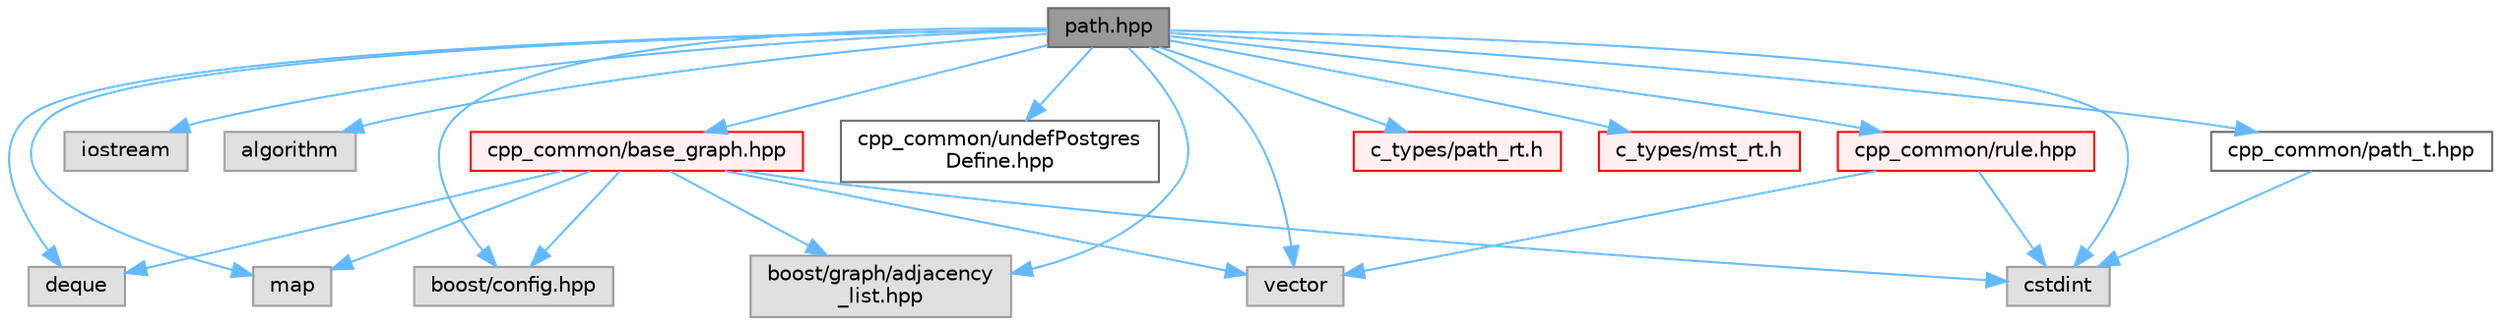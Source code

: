digraph "path.hpp"
{
 // LATEX_PDF_SIZE
  bgcolor="transparent";
  edge [fontname=Helvetica,fontsize=10,labelfontname=Helvetica,labelfontsize=10];
  node [fontname=Helvetica,fontsize=10,shape=box,height=0.2,width=0.4];
  Node1 [id="Node000001",label="path.hpp",height=0.2,width=0.4,color="gray40", fillcolor="grey60", style="filled", fontcolor="black",tooltip=" "];
  Node1 -> Node2 [id="edge1_Node000001_Node000002",color="steelblue1",style="solid",tooltip=" "];
  Node2 [id="Node000002",label="deque",height=0.2,width=0.4,color="grey60", fillcolor="#E0E0E0", style="filled",tooltip=" "];
  Node1 -> Node3 [id="edge2_Node000001_Node000003",color="steelblue1",style="solid",tooltip=" "];
  Node3 [id="Node000003",label="vector",height=0.2,width=0.4,color="grey60", fillcolor="#E0E0E0", style="filled",tooltip=" "];
  Node1 -> Node4 [id="edge3_Node000001_Node000004",color="steelblue1",style="solid",tooltip=" "];
  Node4 [id="Node000004",label="iostream",height=0.2,width=0.4,color="grey60", fillcolor="#E0E0E0", style="filled",tooltip=" "];
  Node1 -> Node5 [id="edge4_Node000001_Node000005",color="steelblue1",style="solid",tooltip=" "];
  Node5 [id="Node000005",label="algorithm",height=0.2,width=0.4,color="grey60", fillcolor="#E0E0E0", style="filled",tooltip=" "];
  Node1 -> Node6 [id="edge5_Node000001_Node000006",color="steelblue1",style="solid",tooltip=" "];
  Node6 [id="Node000006",label="map",height=0.2,width=0.4,color="grey60", fillcolor="#E0E0E0", style="filled",tooltip=" "];
  Node1 -> Node7 [id="edge6_Node000001_Node000007",color="steelblue1",style="solid",tooltip=" "];
  Node7 [id="Node000007",label="cstdint",height=0.2,width=0.4,color="grey60", fillcolor="#E0E0E0", style="filled",tooltip=" "];
  Node1 -> Node8 [id="edge7_Node000001_Node000008",color="steelblue1",style="solid",tooltip=" "];
  Node8 [id="Node000008",label="cpp_common/undefPostgres\lDefine.hpp",height=0.2,width=0.4,color="grey40", fillcolor="white", style="filled",URL="$undefPostgresDefine_8hpp.html",tooltip="https://doxygen.postgresql.org/port_8h.html Has the line #define snprintf pg_snprintf"];
  Node1 -> Node9 [id="edge8_Node000001_Node000009",color="steelblue1",style="solid",tooltip=" "];
  Node9 [id="Node000009",label="boost/config.hpp",height=0.2,width=0.4,color="grey60", fillcolor="#E0E0E0", style="filled",tooltip=" "];
  Node1 -> Node10 [id="edge9_Node000001_Node000010",color="steelblue1",style="solid",tooltip=" "];
  Node10 [id="Node000010",label="boost/graph/adjacency\l_list.hpp",height=0.2,width=0.4,color="grey60", fillcolor="#E0E0E0", style="filled",tooltip=" "];
  Node1 -> Node11 [id="edge10_Node000001_Node000011",color="steelblue1",style="solid",tooltip=" "];
  Node11 [id="Node000011",label="c_types/path_rt.h",height=0.2,width=0.4,color="red", fillcolor="#FFF0F0", style="filled",URL="$path__rt_8h.html",tooltip=" "];
  Node1 -> Node13 [id="edge11_Node000001_Node000013",color="steelblue1",style="solid",tooltip=" "];
  Node13 [id="Node000013",label="c_types/mst_rt.h",height=0.2,width=0.4,color="red", fillcolor="#FFF0F0", style="filled",URL="$mst__rt_8h.html",tooltip=" "];
  Node1 -> Node14 [id="edge12_Node000001_Node000014",color="steelblue1",style="solid",tooltip=" "];
  Node14 [id="Node000014",label="cpp_common/path_t.hpp",height=0.2,width=0.4,color="grey40", fillcolor="white", style="filled",URL="$path__t_8hpp.html",tooltip=" "];
  Node14 -> Node7 [id="edge13_Node000014_Node000007",color="steelblue1",style="solid",tooltip=" "];
  Node1 -> Node15 [id="edge14_Node000001_Node000015",color="steelblue1",style="solid",tooltip=" "];
  Node15 [id="Node000015",label="cpp_common/base_graph.hpp",height=0.2,width=0.4,color="red", fillcolor="#FFF0F0", style="filled",URL="$base__graph_8hpp.html",tooltip=" "];
  Node15 -> Node2 [id="edge15_Node000015_Node000002",color="steelblue1",style="solid",tooltip=" "];
  Node15 -> Node3 [id="edge16_Node000015_Node000003",color="steelblue1",style="solid",tooltip=" "];
  Node15 -> Node6 [id="edge17_Node000015_Node000006",color="steelblue1",style="solid",tooltip=" "];
  Node15 -> Node7 [id="edge18_Node000015_Node000007",color="steelblue1",style="solid",tooltip=" "];
  Node15 -> Node9 [id="edge19_Node000015_Node000009",color="steelblue1",style="solid",tooltip=" "];
  Node15 -> Node10 [id="edge20_Node000015_Node000010",color="steelblue1",style="solid",tooltip=" "];
  Node1 -> Node31 [id="edge21_Node000001_Node000031",color="steelblue1",style="solid",tooltip=" "];
  Node31 [id="Node000031",label="cpp_common/rule.hpp",height=0.2,width=0.4,color="red", fillcolor="#FFF0F0", style="filled",URL="$rule_8hpp.html",tooltip=" "];
  Node31 -> Node3 [id="edge22_Node000031_Node000003",color="steelblue1",style="solid",tooltip=" "];
  Node31 -> Node7 [id="edge23_Node000031_Node000007",color="steelblue1",style="solid",tooltip=" "];
}
